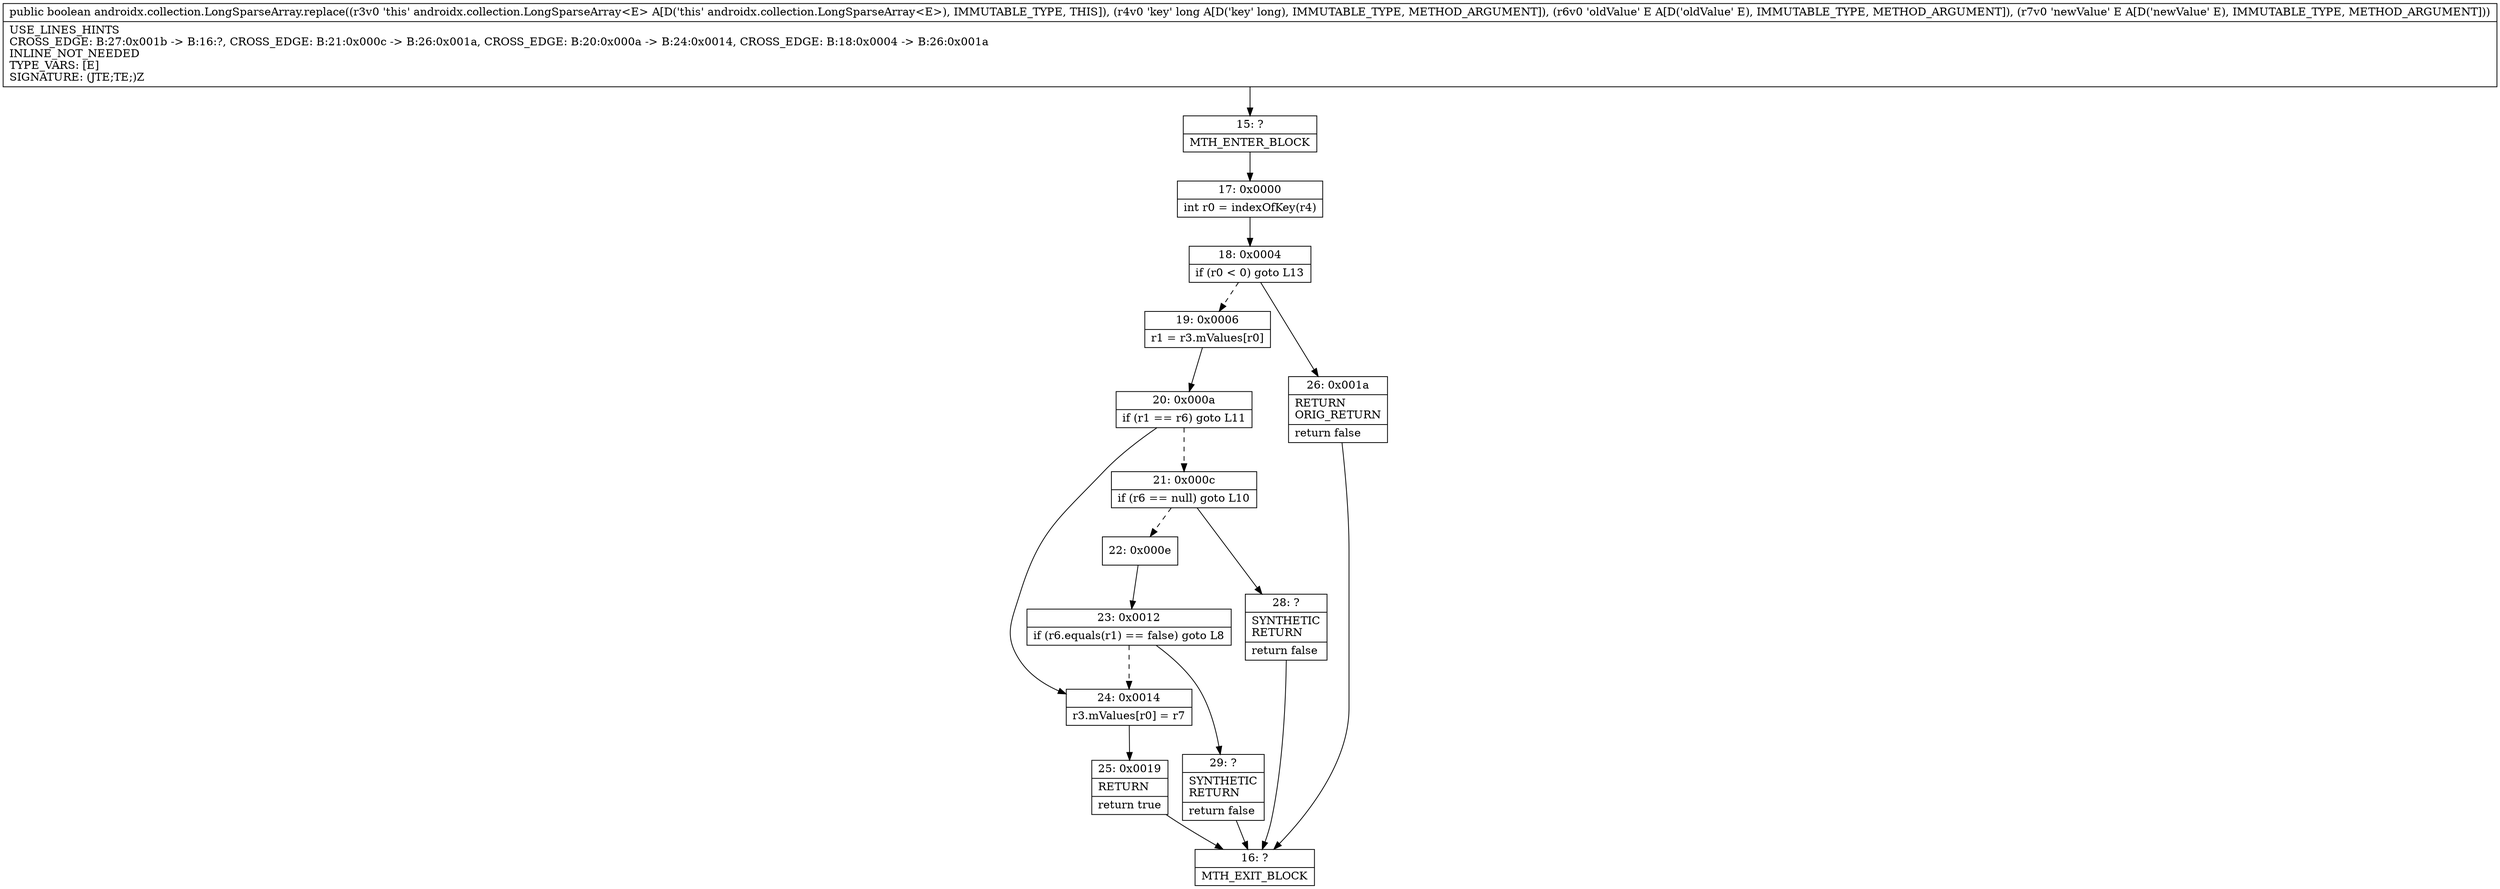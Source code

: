 digraph "CFG forandroidx.collection.LongSparseArray.replace(JLjava\/lang\/Object;Ljava\/lang\/Object;)Z" {
Node_15 [shape=record,label="{15\:\ ?|MTH_ENTER_BLOCK\l}"];
Node_17 [shape=record,label="{17\:\ 0x0000|int r0 = indexOfKey(r4)\l}"];
Node_18 [shape=record,label="{18\:\ 0x0004|if (r0 \< 0) goto L13\l}"];
Node_19 [shape=record,label="{19\:\ 0x0006|r1 = r3.mValues[r0]\l}"];
Node_20 [shape=record,label="{20\:\ 0x000a|if (r1 == r6) goto L11\l}"];
Node_21 [shape=record,label="{21\:\ 0x000c|if (r6 == null) goto L10\l}"];
Node_22 [shape=record,label="{22\:\ 0x000e}"];
Node_23 [shape=record,label="{23\:\ 0x0012|if (r6.equals(r1) == false) goto L8\l}"];
Node_29 [shape=record,label="{29\:\ ?|SYNTHETIC\lRETURN\l|return false\l}"];
Node_16 [shape=record,label="{16\:\ ?|MTH_EXIT_BLOCK\l}"];
Node_28 [shape=record,label="{28\:\ ?|SYNTHETIC\lRETURN\l|return false\l}"];
Node_24 [shape=record,label="{24\:\ 0x0014|r3.mValues[r0] = r7\l}"];
Node_25 [shape=record,label="{25\:\ 0x0019|RETURN\l|return true\l}"];
Node_26 [shape=record,label="{26\:\ 0x001a|RETURN\lORIG_RETURN\l|return false\l}"];
MethodNode[shape=record,label="{public boolean androidx.collection.LongSparseArray.replace((r3v0 'this' androidx.collection.LongSparseArray\<E\> A[D('this' androidx.collection.LongSparseArray\<E\>), IMMUTABLE_TYPE, THIS]), (r4v0 'key' long A[D('key' long), IMMUTABLE_TYPE, METHOD_ARGUMENT]), (r6v0 'oldValue' E A[D('oldValue' E), IMMUTABLE_TYPE, METHOD_ARGUMENT]), (r7v0 'newValue' E A[D('newValue' E), IMMUTABLE_TYPE, METHOD_ARGUMENT]))  | USE_LINES_HINTS\lCROSS_EDGE: B:27:0x001b \-\> B:16:?, CROSS_EDGE: B:21:0x000c \-\> B:26:0x001a, CROSS_EDGE: B:20:0x000a \-\> B:24:0x0014, CROSS_EDGE: B:18:0x0004 \-\> B:26:0x001a\lINLINE_NOT_NEEDED\lTYPE_VARS: [E]\lSIGNATURE: (JTE;TE;)Z\l}"];
MethodNode -> Node_15;Node_15 -> Node_17;
Node_17 -> Node_18;
Node_18 -> Node_19[style=dashed];
Node_18 -> Node_26;
Node_19 -> Node_20;
Node_20 -> Node_21[style=dashed];
Node_20 -> Node_24;
Node_21 -> Node_22[style=dashed];
Node_21 -> Node_28;
Node_22 -> Node_23;
Node_23 -> Node_24[style=dashed];
Node_23 -> Node_29;
Node_29 -> Node_16;
Node_28 -> Node_16;
Node_24 -> Node_25;
Node_25 -> Node_16;
Node_26 -> Node_16;
}

